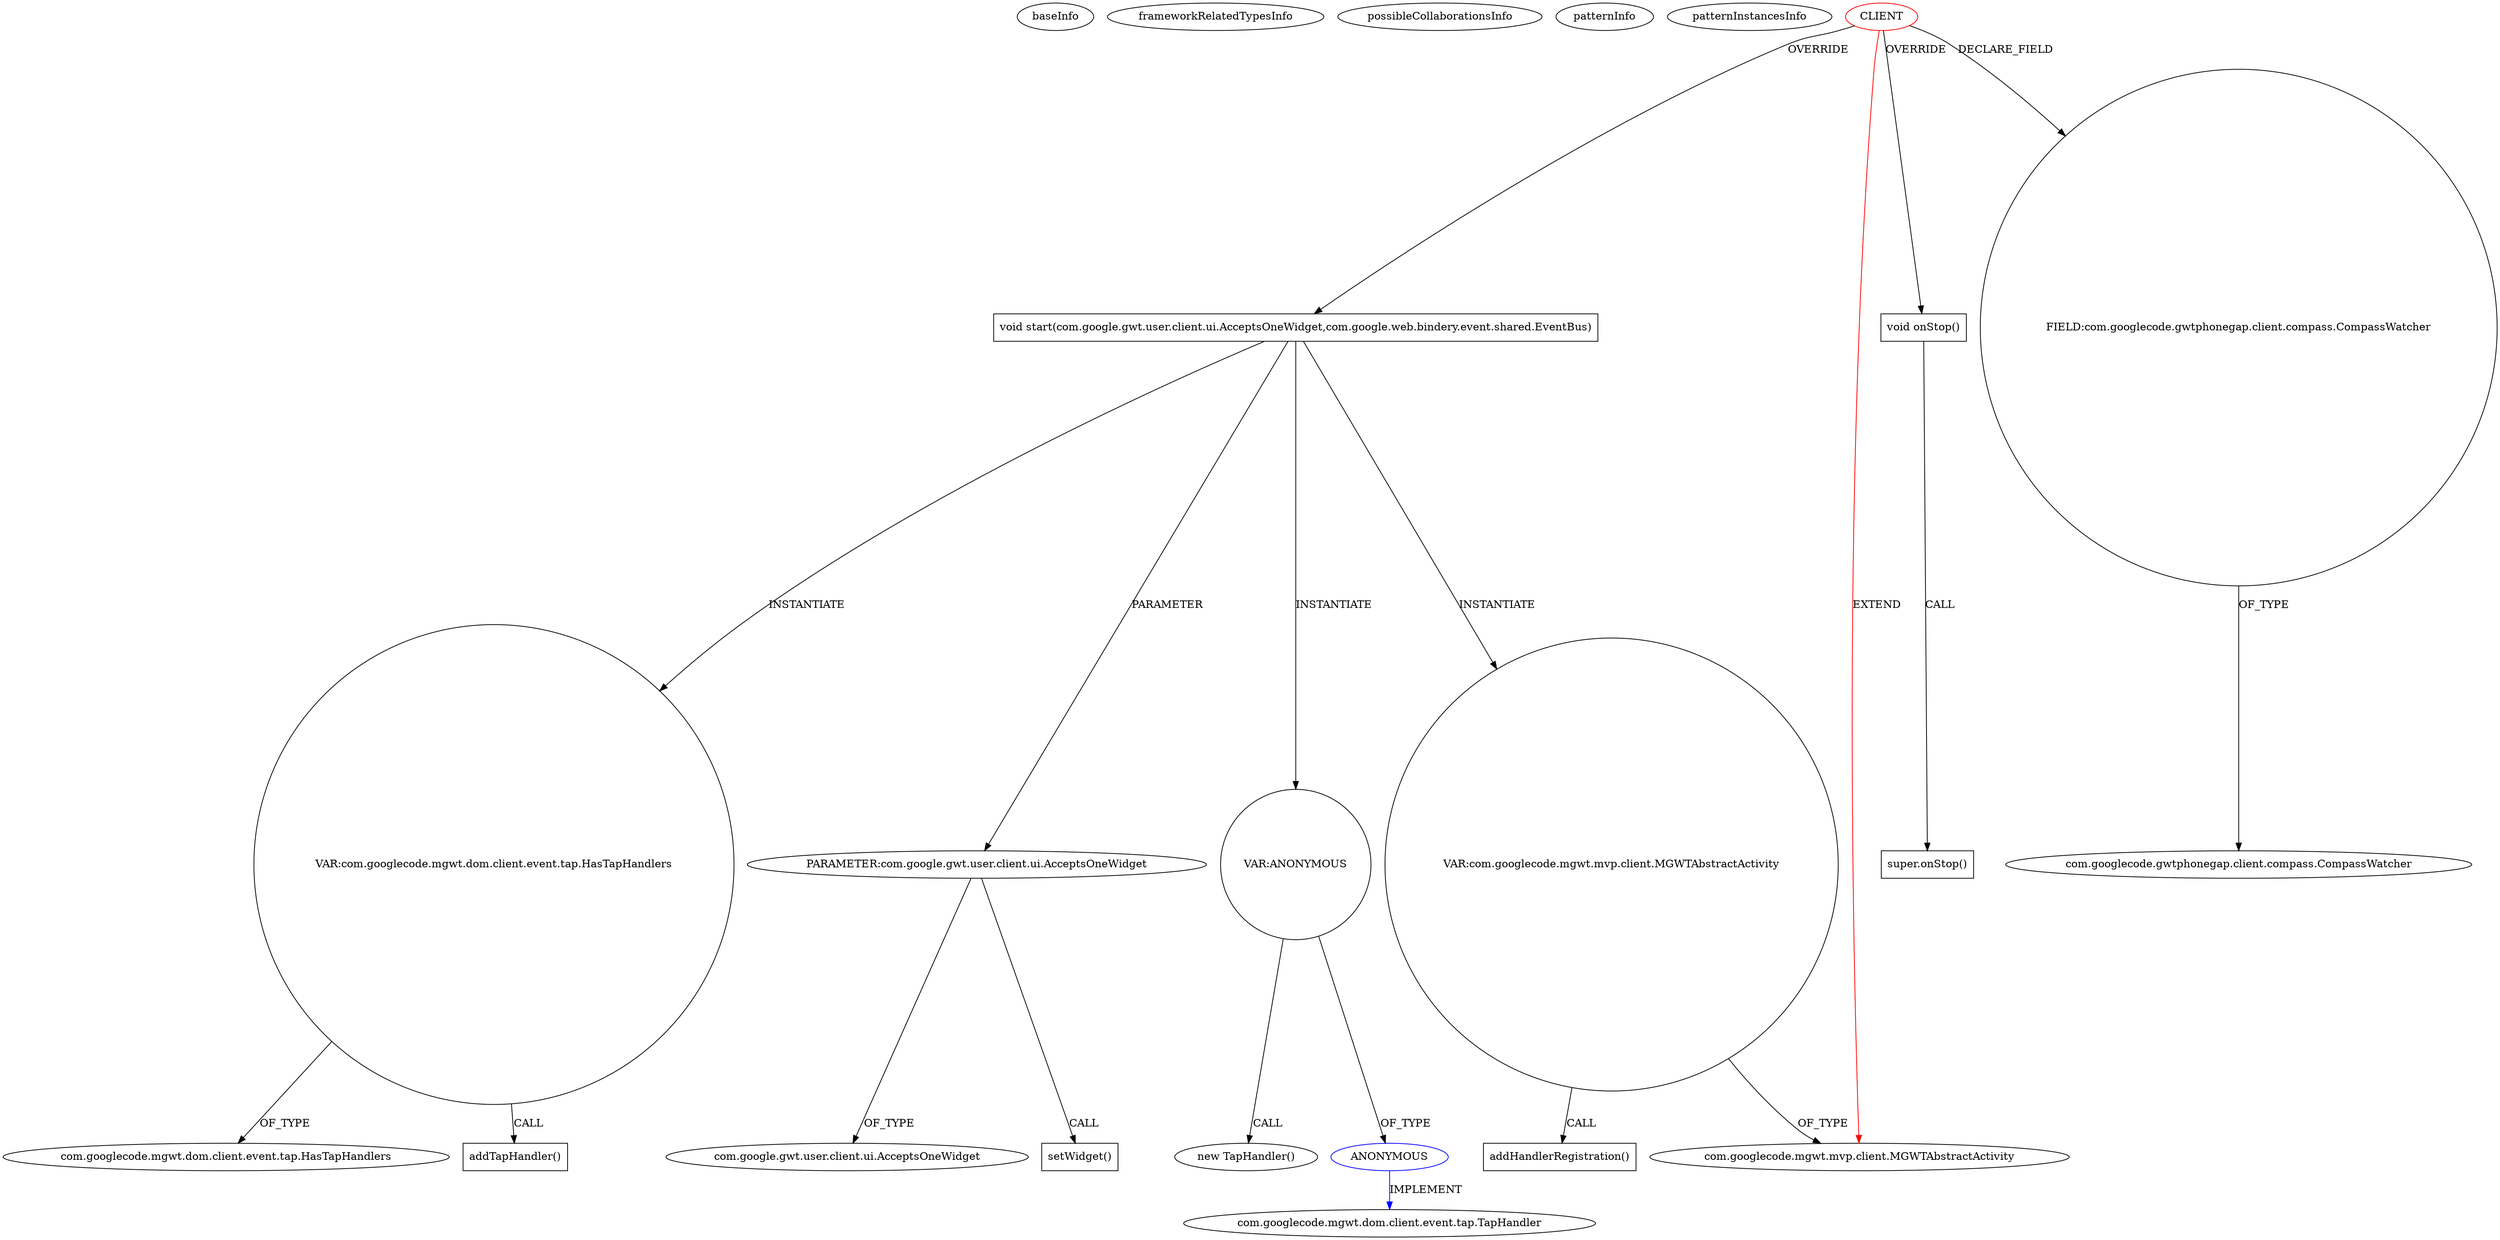 digraph {
baseInfo[graphId=1221,category="pattern",isAnonymous=false,possibleRelation=true]
frameworkRelatedTypesInfo[0="com.googlecode.mgwt.mvp.client.MGWTAbstractActivity"]
possibleCollaborationsInfo[0="1221~INSTANTIATION-OVERRIDING_METHOD_DECLARATION-~com.googlecode.mgwt.mvp.client.MGWTAbstractActivity ~com.googlecode.mgwt.dom.client.event.tap.TapHandler ~false~true"]
patternInfo[frequency=2.0,patternRootClient=0]
patternInstancesInfo[0="rjdkolb-jozijug_phonegapdemo~/rjdkolb-jozijug_phonegapdemo/jozijug_phonegapdemo-master/src/main/java/org/openrap/jozijug/mgwtphonegap/client/activities/testphonegap/TestPhoneGapActivity.java~TestPhoneGapActivity~4406",1="rjdkolb-jozijug_phonegapdemo~/rjdkolb-jozijug_phonegapdemo/jozijug_phonegapdemo-master/src/main/java/org/openrap/jozijug/mgwtphonegap/client/activities/compass/CompassFunctionalityVerfiedActivity.java~CompassFunctionalityVerfiedActivity~4390"]
6[label="com.google.gwt.user.client.ui.AcceptsOneWidget",vertexType="FRAMEWORK_INTERFACE_TYPE",isFrameworkType=false]
5[label="PARAMETER:com.google.gwt.user.client.ui.AcceptsOneWidget",vertexType="PARAMETER_DECLARATION",isFrameworkType=false]
18[label="setWidget()",vertexType="INSIDE_CALL",isFrameworkType=false,shape=box]
4[label="void start(com.google.gwt.user.client.ui.AcceptsOneWidget,com.google.web.bindery.event.shared.EventBus)",vertexType="OVERRIDING_METHOD_DECLARATION",isFrameworkType=false,shape=box]
0[label="CLIENT",vertexType="ROOT_CLIENT_CLASS_DECLARATION",isFrameworkType=false,color=red]
19[label="void onStop()",vertexType="OVERRIDING_METHOD_DECLARATION",isFrameworkType=false,shape=box]
20[label="super.onStop()",vertexType="SUPER_CALL",isFrameworkType=false,shape=box]
1[label="com.googlecode.mgwt.mvp.client.MGWTAbstractActivity",vertexType="FRAMEWORK_CLASS_TYPE",isFrameworkType=false]
14[label="VAR:ANONYMOUS",vertexType="VARIABLE_EXPRESION",isFrameworkType=false,shape=circle]
13[label="new TapHandler()",vertexType="CONSTRUCTOR_CALL",isFrameworkType=false]
15[label="ANONYMOUS",vertexType="REFERENCE_ANONYMOUS_DECLARATION",isFrameworkType=false,color=blue]
16[label="com.googlecode.mgwt.dom.client.event.tap.TapHandler",vertexType="FRAMEWORK_INTERFACE_TYPE",isFrameworkType=false]
2[label="FIELD:com.googlecode.gwtphonegap.client.compass.CompassWatcher",vertexType="FIELD_DECLARATION",isFrameworkType=false,shape=circle]
10[label="VAR:com.googlecode.mgwt.dom.client.event.tap.HasTapHandlers",vertexType="VARIABLE_EXPRESION",isFrameworkType=false,shape=circle]
12[label="com.googlecode.mgwt.dom.client.event.tap.HasTapHandlers",vertexType="FRAMEWORK_INTERFACE_TYPE",isFrameworkType=false]
11[label="addTapHandler()",vertexType="INSIDE_CALL",isFrameworkType=false,shape=box]
7[label="VAR:com.googlecode.mgwt.mvp.client.MGWTAbstractActivity",vertexType="VARIABLE_EXPRESION",isFrameworkType=false,shape=circle]
8[label="addHandlerRegistration()",vertexType="INSIDE_CALL",isFrameworkType=false,shape=box]
3[label="com.googlecode.gwtphonegap.client.compass.CompassWatcher",vertexType="FRAMEWORK_INTERFACE_TYPE",isFrameworkType=false]
0->4[label="OVERRIDE"]
0->2[label="DECLARE_FIELD"]
7->8[label="CALL"]
4->10[label="INSTANTIATE"]
10->11[label="CALL"]
7->1[label="OF_TYPE"]
2->3[label="OF_TYPE"]
4->14[label="INSTANTIATE"]
15->16[label="IMPLEMENT",color=blue]
5->18[label="CALL"]
14->15[label="OF_TYPE"]
10->12[label="OF_TYPE"]
4->7[label="INSTANTIATE"]
0->1[label="EXTEND",color=red]
19->20[label="CALL"]
4->5[label="PARAMETER"]
5->6[label="OF_TYPE"]
0->19[label="OVERRIDE"]
14->13[label="CALL"]
}
